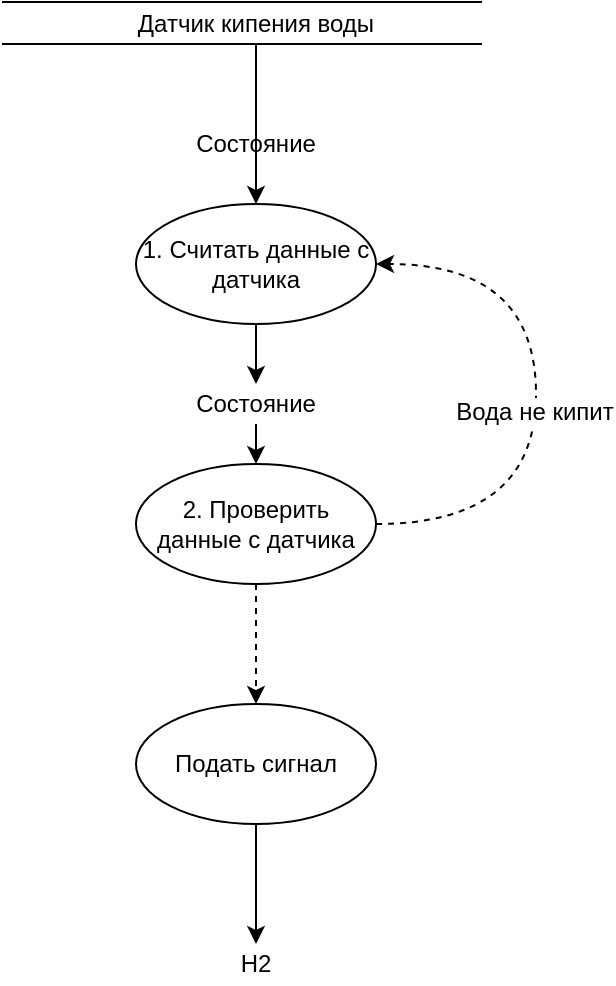 <mxfile version="10.7.4" type="google"><diagram id="zpwSrSZFApRK-R3F204X" name="Page-1"><mxGraphModel dx="1211" dy="935" grid="1" gridSize="10" guides="1" tooltips="1" connect="1" arrows="1" fold="1" page="1" pageScale="1" pageWidth="827" pageHeight="1169" math="0" shadow="0"><root><mxCell id="0"/><mxCell id="1" parent="0"/><mxCell id="J_E8IliqtoTaPnoh7PJK-1" value="" style="shape=link;html=1;width=21;" parent="1" edge="1"><mxGeometry width="50" height="50" relative="1" as="geometry"><mxPoint x="293" y="89.5" as="sourcePoint"/><mxPoint x="533" y="89.5" as="targetPoint"/></mxGeometry></mxCell><mxCell id="J_E8IliqtoTaPnoh7PJK-3" style="edgeStyle=orthogonalEdgeStyle;rounded=0;orthogonalLoop=1;jettySize=auto;html=1;exitX=0.5;exitY=1;exitDx=0;exitDy=0;entryX=0.5;entryY=0;entryDx=0;entryDy=0;" parent="1" source="J_E8IliqtoTaPnoh7PJK-2" edge="1"><mxGeometry relative="1" as="geometry"><mxPoint x="420" y="180" as="targetPoint"/></mxGeometry></mxCell><mxCell id="J_E8IliqtoTaPnoh7PJK-2" value="Датчик кипения воды" style="text;html=1;strokeColor=none;fillColor=none;align=center;verticalAlign=middle;whiteSpace=wrap;rounded=0;" parent="1" vertex="1"><mxGeometry x="320" y="80" width="200" height="20" as="geometry"/></mxCell><mxCell id="J_E8IliqtoTaPnoh7PJK-7" value="1. Считать данные с датчика" style="ellipse;whiteSpace=wrap;html=1;" parent="1" vertex="1"><mxGeometry x="360" y="180" width="120" height="60" as="geometry"/></mxCell><mxCell id="J_E8IliqtoTaPnoh7PJK-11" value="" style="endArrow=classic;html=1;exitX=0.5;exitY=1;exitDx=0;exitDy=0;entryX=0.5;entryY=0;entryDx=0;entryDy=0;" parent="1" source="aH-yVxdIpjEIApJ7Jj_V-2" target="J_E8IliqtoTaPnoh7PJK-12" edge="1"><mxGeometry width="50" height="50" relative="1" as="geometry"><mxPoint x="420" y="420" as="sourcePoint"/><mxPoint x="420" y="400" as="targetPoint"/></mxGeometry></mxCell><mxCell id="ZqgYRKW0fmX15RhYU4va-5" style="edgeStyle=orthogonalEdgeStyle;orthogonalLoop=1;jettySize=auto;html=1;exitX=1;exitY=0.5;exitDx=0;exitDy=0;entryX=1;entryY=0.5;entryDx=0;entryDy=0;curved=1;dashed=1;" parent="1" source="J_E8IliqtoTaPnoh7PJK-12" target="J_E8IliqtoTaPnoh7PJK-7" edge="1"><mxGeometry relative="1" as="geometry"><Array as="points"><mxPoint x="560" y="340"/><mxPoint x="560" y="210"/></Array></mxGeometry></mxCell><mxCell id="ZqgYRKW0fmX15RhYU4va-6" value="Вода не кипит" style="text;html=1;resizable=0;points=[];align=center;verticalAlign=middle;labelBackgroundColor=#ffffff;" parent="ZqgYRKW0fmX15RhYU4va-5" vertex="1" connectable="0"><mxGeometry x="-0.059" y="1" relative="1" as="geometry"><mxPoint as="offset"/></mxGeometry></mxCell><mxCell id="aH-yVxdIpjEIApJ7Jj_V-4" style="edgeStyle=orthogonalEdgeStyle;rounded=0;orthogonalLoop=1;jettySize=auto;html=1;exitX=0.5;exitY=1;exitDx=0;exitDy=0;entryX=0.5;entryY=0;entryDx=0;entryDy=0;dashed=1;" edge="1" parent="1" source="J_E8IliqtoTaPnoh7PJK-12" target="J_E8IliqtoTaPnoh7PJK-14"><mxGeometry relative="1" as="geometry"/></mxCell><mxCell id="J_E8IliqtoTaPnoh7PJK-12" value="2. Проверить данные с датчика&lt;br&gt;" style="ellipse;whiteSpace=wrap;html=1;" parent="1" vertex="1"><mxGeometry x="360" y="310" width="120" height="60" as="geometry"/></mxCell><mxCell id="aH-yVxdIpjEIApJ7Jj_V-5" style="edgeStyle=orthogonalEdgeStyle;rounded=0;orthogonalLoop=1;jettySize=auto;html=1;exitX=0.5;exitY=1;exitDx=0;exitDy=0;" edge="1" parent="1" source="J_E8IliqtoTaPnoh7PJK-14"><mxGeometry relative="1" as="geometry"><mxPoint x="420" y="550" as="targetPoint"/></mxGeometry></mxCell><mxCell id="J_E8IliqtoTaPnoh7PJK-14" value="Подать сигнал&lt;br&gt;" style="ellipse;whiteSpace=wrap;html=1;" parent="1" vertex="1"><mxGeometry x="360" y="430" width="120" height="60" as="geometry"/></mxCell><mxCell id="aH-yVxdIpjEIApJ7Jj_V-1" value="Состояние" style="text;html=1;strokeColor=none;fillColor=none;align=center;verticalAlign=middle;whiteSpace=wrap;rounded=0;" vertex="1" parent="1"><mxGeometry x="400" y="140" width="40" height="20" as="geometry"/></mxCell><mxCell id="aH-yVxdIpjEIApJ7Jj_V-2" value="Состояние" style="text;html=1;strokeColor=none;fillColor=none;align=center;verticalAlign=middle;whiteSpace=wrap;rounded=0;" vertex="1" parent="1"><mxGeometry x="400" y="270" width="40" height="20" as="geometry"/></mxCell><mxCell id="aH-yVxdIpjEIApJ7Jj_V-3" value="" style="endArrow=classic;html=1;exitX=0.5;exitY=1;exitDx=0;exitDy=0;entryX=0.5;entryY=0;entryDx=0;entryDy=0;" edge="1" parent="1" source="J_E8IliqtoTaPnoh7PJK-7" target="aH-yVxdIpjEIApJ7Jj_V-2"><mxGeometry width="50" height="50" relative="1" as="geometry"><mxPoint x="420" y="240" as="sourcePoint"/><mxPoint x="420" y="310" as="targetPoint"/></mxGeometry></mxCell><mxCell id="aH-yVxdIpjEIApJ7Jj_V-6" value="H2" style="text;html=1;strokeColor=none;fillColor=none;align=center;verticalAlign=middle;whiteSpace=wrap;rounded=0;" vertex="1" parent="1"><mxGeometry x="400" y="550" width="40" height="20" as="geometry"/></mxCell></root></mxGraphModel></diagram></mxfile>